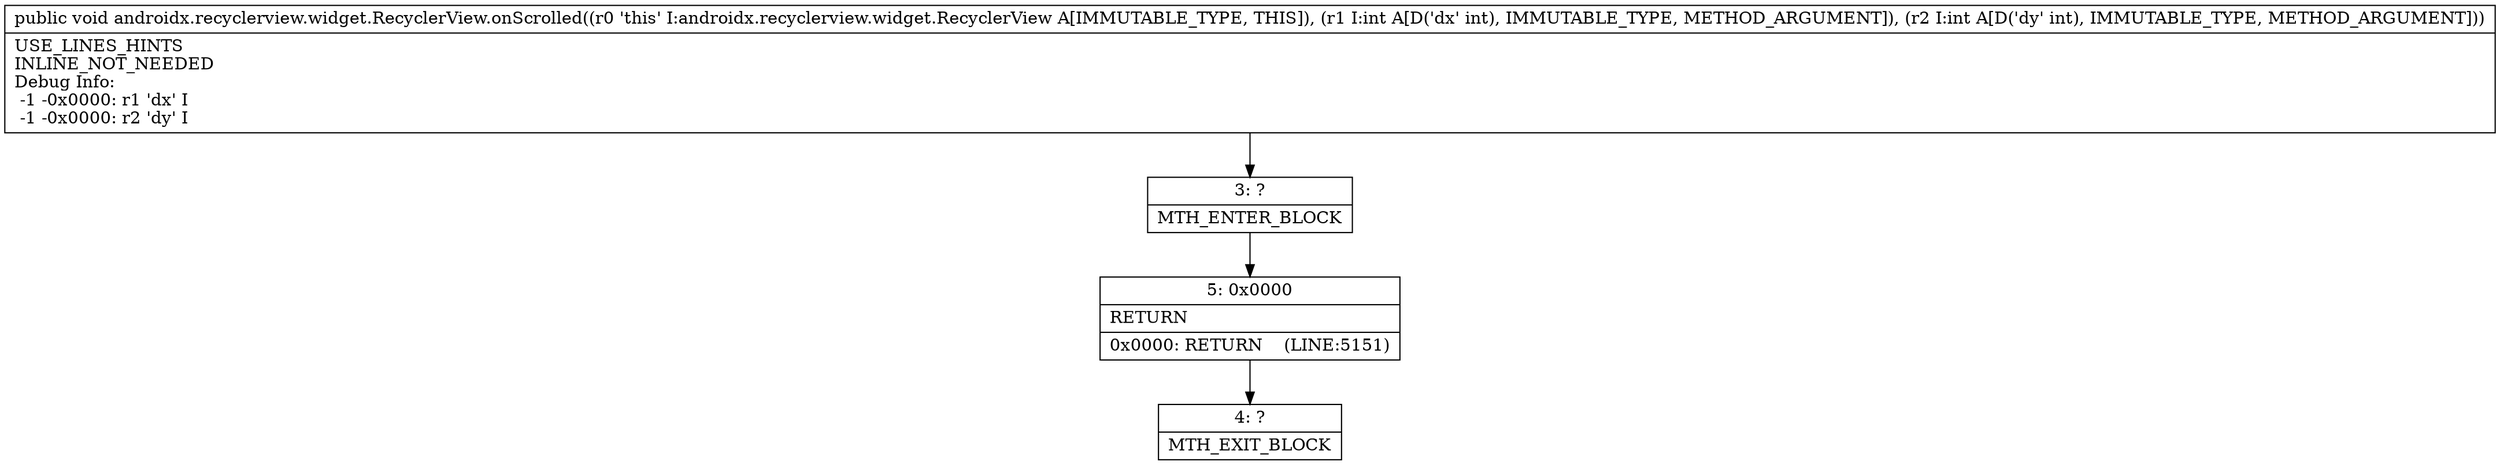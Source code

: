 digraph "CFG forandroidx.recyclerview.widget.RecyclerView.onScrolled(II)V" {
Node_3 [shape=record,label="{3\:\ ?|MTH_ENTER_BLOCK\l}"];
Node_5 [shape=record,label="{5\:\ 0x0000|RETURN\l|0x0000: RETURN    (LINE:5151)\l}"];
Node_4 [shape=record,label="{4\:\ ?|MTH_EXIT_BLOCK\l}"];
MethodNode[shape=record,label="{public void androidx.recyclerview.widget.RecyclerView.onScrolled((r0 'this' I:androidx.recyclerview.widget.RecyclerView A[IMMUTABLE_TYPE, THIS]), (r1 I:int A[D('dx' int), IMMUTABLE_TYPE, METHOD_ARGUMENT]), (r2 I:int A[D('dy' int), IMMUTABLE_TYPE, METHOD_ARGUMENT]))  | USE_LINES_HINTS\lINLINE_NOT_NEEDED\lDebug Info:\l  \-1 \-0x0000: r1 'dx' I\l  \-1 \-0x0000: r2 'dy' I\l}"];
MethodNode -> Node_3;Node_3 -> Node_5;
Node_5 -> Node_4;
}

